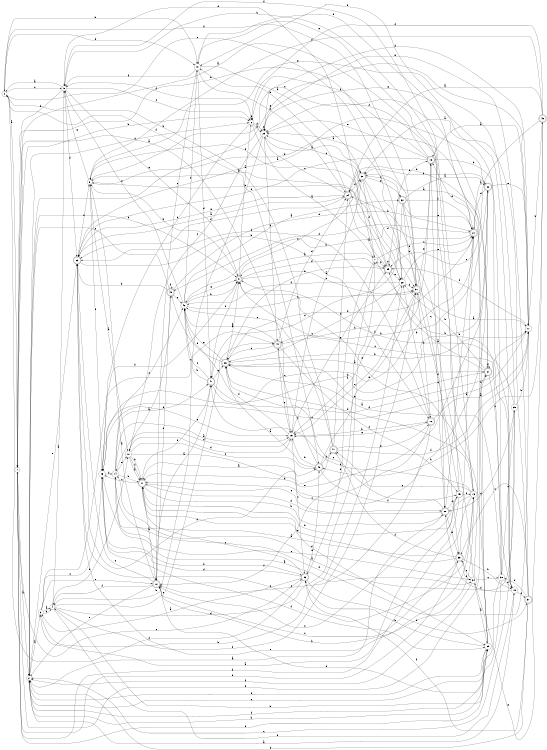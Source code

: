 digraph n40_6 {
__start0 [label="" shape="none"];

rankdir=LR;
size="8,5";

s0 [style="filled", color="black", fillcolor="white" shape="circle", label="0"];
s1 [style="filled", color="black", fillcolor="white" shape="circle", label="1"];
s2 [style="filled", color="black", fillcolor="white" shape="circle", label="2"];
s3 [style="filled", color="black", fillcolor="white" shape="circle", label="3"];
s4 [style="filled", color="black", fillcolor="white" shape="circle", label="4"];
s5 [style="filled", color="black", fillcolor="white" shape="circle", label="5"];
s6 [style="filled", color="black", fillcolor="white" shape="circle", label="6"];
s7 [style="filled", color="black", fillcolor="white" shape="circle", label="7"];
s8 [style="rounded,filled", color="black", fillcolor="white" shape="doublecircle", label="8"];
s9 [style="filled", color="black", fillcolor="white" shape="circle", label="9"];
s10 [style="filled", color="black", fillcolor="white" shape="circle", label="10"];
s11 [style="rounded,filled", color="black", fillcolor="white" shape="doublecircle", label="11"];
s12 [style="rounded,filled", color="black", fillcolor="white" shape="doublecircle", label="12"];
s13 [style="filled", color="black", fillcolor="white" shape="circle", label="13"];
s14 [style="filled", color="black", fillcolor="white" shape="circle", label="14"];
s15 [style="filled", color="black", fillcolor="white" shape="circle", label="15"];
s16 [style="rounded,filled", color="black", fillcolor="white" shape="doublecircle", label="16"];
s17 [style="filled", color="black", fillcolor="white" shape="circle", label="17"];
s18 [style="rounded,filled", color="black", fillcolor="white" shape="doublecircle", label="18"];
s19 [style="filled", color="black", fillcolor="white" shape="circle", label="19"];
s20 [style="rounded,filled", color="black", fillcolor="white" shape="doublecircle", label="20"];
s21 [style="rounded,filled", color="black", fillcolor="white" shape="doublecircle", label="21"];
s22 [style="rounded,filled", color="black", fillcolor="white" shape="doublecircle", label="22"];
s23 [style="rounded,filled", color="black", fillcolor="white" shape="doublecircle", label="23"];
s24 [style="rounded,filled", color="black", fillcolor="white" shape="doublecircle", label="24"];
s25 [style="rounded,filled", color="black", fillcolor="white" shape="doublecircle", label="25"];
s26 [style="rounded,filled", color="black", fillcolor="white" shape="doublecircle", label="26"];
s27 [style="rounded,filled", color="black", fillcolor="white" shape="doublecircle", label="27"];
s28 [style="filled", color="black", fillcolor="white" shape="circle", label="28"];
s29 [style="filled", color="black", fillcolor="white" shape="circle", label="29"];
s30 [style="rounded,filled", color="black", fillcolor="white" shape="doublecircle", label="30"];
s31 [style="rounded,filled", color="black", fillcolor="white" shape="doublecircle", label="31"];
s32 [style="rounded,filled", color="black", fillcolor="white" shape="doublecircle", label="32"];
s33 [style="rounded,filled", color="black", fillcolor="white" shape="doublecircle", label="33"];
s34 [style="filled", color="black", fillcolor="white" shape="circle", label="34"];
s35 [style="filled", color="black", fillcolor="white" shape="circle", label="35"];
s36 [style="rounded,filled", color="black", fillcolor="white" shape="doublecircle", label="36"];
s37 [style="rounded,filled", color="black", fillcolor="white" shape="doublecircle", label="37"];
s38 [style="filled", color="black", fillcolor="white" shape="circle", label="38"];
s39 [style="filled", color="black", fillcolor="white" shape="circle", label="39"];
s40 [style="filled", color="black", fillcolor="white" shape="circle", label="40"];
s41 [style="rounded,filled", color="black", fillcolor="white" shape="doublecircle", label="41"];
s42 [style="filled", color="black", fillcolor="white" shape="circle", label="42"];
s43 [style="filled", color="black", fillcolor="white" shape="circle", label="43"];
s44 [style="rounded,filled", color="black", fillcolor="white" shape="doublecircle", label="44"];
s45 [style="filled", color="black", fillcolor="white" shape="circle", label="45"];
s46 [style="rounded,filled", color="black", fillcolor="white" shape="doublecircle", label="46"];
s47 [style="rounded,filled", color="black", fillcolor="white" shape="doublecircle", label="47"];
s48 [style="rounded,filled", color="black", fillcolor="white" shape="doublecircle", label="48"];
s49 [style="rounded,filled", color="black", fillcolor="white" shape="doublecircle", label="49"];
s0 -> s1 [label="a"];
s0 -> s40 [label="b"];
s0 -> s5 [label="c"];
s0 -> s40 [label="d"];
s0 -> s28 [label="e"];
s0 -> s46 [label="f"];
s1 -> s2 [label="a"];
s1 -> s6 [label="b"];
s1 -> s36 [label="c"];
s1 -> s27 [label="d"];
s1 -> s33 [label="e"];
s1 -> s35 [label="f"];
s2 -> s3 [label="a"];
s2 -> s35 [label="b"];
s2 -> s6 [label="c"];
s2 -> s8 [label="d"];
s2 -> s23 [label="e"];
s2 -> s35 [label="f"];
s3 -> s4 [label="a"];
s3 -> s28 [label="b"];
s3 -> s43 [label="c"];
s3 -> s4 [label="d"];
s3 -> s12 [label="e"];
s3 -> s8 [label="f"];
s4 -> s5 [label="a"];
s4 -> s10 [label="b"];
s4 -> s44 [label="c"];
s4 -> s7 [label="d"];
s4 -> s19 [label="e"];
s4 -> s31 [label="f"];
s5 -> s0 [label="a"];
s5 -> s1 [label="b"];
s5 -> s6 [label="c"];
s5 -> s23 [label="d"];
s5 -> s8 [label="e"];
s5 -> s13 [label="f"];
s6 -> s7 [label="a"];
s6 -> s29 [label="b"];
s6 -> s43 [label="c"];
s6 -> s29 [label="d"];
s6 -> s6 [label="e"];
s6 -> s5 [label="f"];
s7 -> s8 [label="a"];
s7 -> s25 [label="b"];
s7 -> s21 [label="c"];
s7 -> s5 [label="d"];
s7 -> s36 [label="e"];
s7 -> s12 [label="f"];
s8 -> s6 [label="a"];
s8 -> s9 [label="b"];
s8 -> s30 [label="c"];
s8 -> s25 [label="d"];
s8 -> s31 [label="e"];
s8 -> s41 [label="f"];
s9 -> s10 [label="a"];
s9 -> s28 [label="b"];
s9 -> s27 [label="c"];
s9 -> s28 [label="d"];
s9 -> s5 [label="e"];
s9 -> s43 [label="f"];
s10 -> s11 [label="a"];
s10 -> s11 [label="b"];
s10 -> s46 [label="c"];
s10 -> s15 [label="d"];
s10 -> s22 [label="e"];
s10 -> s11 [label="f"];
s11 -> s12 [label="a"];
s11 -> s20 [label="b"];
s11 -> s43 [label="c"];
s11 -> s35 [label="d"];
s11 -> s20 [label="e"];
s11 -> s41 [label="f"];
s12 -> s9 [label="a"];
s12 -> s13 [label="b"];
s12 -> s23 [label="c"];
s12 -> s48 [label="d"];
s12 -> s2 [label="e"];
s12 -> s4 [label="f"];
s13 -> s14 [label="a"];
s13 -> s11 [label="b"];
s13 -> s41 [label="c"];
s13 -> s26 [label="d"];
s13 -> s47 [label="e"];
s13 -> s29 [label="f"];
s14 -> s15 [label="a"];
s14 -> s11 [label="b"];
s14 -> s34 [label="c"];
s14 -> s41 [label="d"];
s14 -> s10 [label="e"];
s14 -> s42 [label="f"];
s15 -> s1 [label="a"];
s15 -> s16 [label="b"];
s15 -> s36 [label="c"];
s15 -> s14 [label="d"];
s15 -> s25 [label="e"];
s15 -> s42 [label="f"];
s16 -> s17 [label="a"];
s16 -> s28 [label="b"];
s16 -> s12 [label="c"];
s16 -> s11 [label="d"];
s16 -> s15 [label="e"];
s16 -> s23 [label="f"];
s17 -> s18 [label="a"];
s17 -> s49 [label="b"];
s17 -> s43 [label="c"];
s17 -> s14 [label="d"];
s17 -> s2 [label="e"];
s17 -> s25 [label="f"];
s18 -> s1 [label="a"];
s18 -> s19 [label="b"];
s18 -> s20 [label="c"];
s18 -> s23 [label="d"];
s18 -> s29 [label="e"];
s18 -> s6 [label="f"];
s19 -> s2 [label="a"];
s19 -> s7 [label="b"];
s19 -> s8 [label="c"];
s19 -> s20 [label="d"];
s19 -> s29 [label="e"];
s19 -> s37 [label="f"];
s20 -> s2 [label="a"];
s20 -> s21 [label="b"];
s20 -> s26 [label="c"];
s20 -> s11 [label="d"];
s20 -> s33 [label="e"];
s20 -> s45 [label="f"];
s21 -> s22 [label="a"];
s21 -> s42 [label="b"];
s21 -> s43 [label="c"];
s21 -> s18 [label="d"];
s21 -> s40 [label="e"];
s21 -> s48 [label="f"];
s22 -> s23 [label="a"];
s22 -> s44 [label="b"];
s22 -> s11 [label="c"];
s22 -> s21 [label="d"];
s22 -> s17 [label="e"];
s22 -> s30 [label="f"];
s23 -> s24 [label="a"];
s23 -> s16 [label="b"];
s23 -> s13 [label="c"];
s23 -> s46 [label="d"];
s23 -> s13 [label="e"];
s23 -> s9 [label="f"];
s24 -> s25 [label="a"];
s24 -> s40 [label="b"];
s24 -> s29 [label="c"];
s24 -> s23 [label="d"];
s24 -> s23 [label="e"];
s24 -> s30 [label="f"];
s25 -> s9 [label="a"];
s25 -> s26 [label="b"];
s25 -> s29 [label="c"];
s25 -> s25 [label="d"];
s25 -> s28 [label="e"];
s25 -> s18 [label="f"];
s26 -> s27 [label="a"];
s26 -> s17 [label="b"];
s26 -> s8 [label="c"];
s26 -> s21 [label="d"];
s26 -> s42 [label="e"];
s26 -> s48 [label="f"];
s27 -> s25 [label="a"];
s27 -> s28 [label="b"];
s27 -> s38 [label="c"];
s27 -> s24 [label="d"];
s27 -> s26 [label="e"];
s27 -> s27 [label="f"];
s28 -> s29 [label="a"];
s28 -> s15 [label="b"];
s28 -> s26 [label="c"];
s28 -> s31 [label="d"];
s28 -> s21 [label="e"];
s28 -> s42 [label="f"];
s29 -> s30 [label="a"];
s29 -> s4 [label="b"];
s29 -> s10 [label="c"];
s29 -> s17 [label="d"];
s29 -> s29 [label="e"];
s29 -> s44 [label="f"];
s30 -> s15 [label="a"];
s30 -> s31 [label="b"];
s30 -> s32 [label="c"];
s30 -> s31 [label="d"];
s30 -> s32 [label="e"];
s30 -> s7 [label="f"];
s31 -> s17 [label="a"];
s31 -> s1 [label="b"];
s31 -> s15 [label="c"];
s31 -> s16 [label="d"];
s31 -> s18 [label="e"];
s31 -> s0 [label="f"];
s32 -> s22 [label="a"];
s32 -> s31 [label="b"];
s32 -> s33 [label="c"];
s32 -> s41 [label="d"];
s32 -> s21 [label="e"];
s32 -> s21 [label="f"];
s33 -> s21 [label="a"];
s33 -> s19 [label="b"];
s33 -> s12 [label="c"];
s33 -> s34 [label="d"];
s33 -> s11 [label="e"];
s33 -> s47 [label="f"];
s34 -> s35 [label="a"];
s34 -> s27 [label="b"];
s34 -> s38 [label="c"];
s34 -> s24 [label="d"];
s34 -> s33 [label="e"];
s34 -> s2 [label="f"];
s35 -> s30 [label="a"];
s35 -> s36 [label="b"];
s35 -> s2 [label="c"];
s35 -> s9 [label="d"];
s35 -> s8 [label="e"];
s35 -> s2 [label="f"];
s36 -> s3 [label="a"];
s36 -> s37 [label="b"];
s36 -> s11 [label="c"];
s36 -> s43 [label="d"];
s36 -> s46 [label="e"];
s36 -> s0 [label="f"];
s37 -> s30 [label="a"];
s37 -> s38 [label="b"];
s37 -> s33 [label="c"];
s37 -> s2 [label="d"];
s37 -> s29 [label="e"];
s37 -> s36 [label="f"];
s38 -> s26 [label="a"];
s38 -> s4 [label="b"];
s38 -> s39 [label="c"];
s38 -> s19 [label="d"];
s38 -> s12 [label="e"];
s38 -> s40 [label="f"];
s39 -> s14 [label="a"];
s39 -> s17 [label="b"];
s39 -> s2 [label="c"];
s39 -> s20 [label="d"];
s39 -> s9 [label="e"];
s39 -> s8 [label="f"];
s40 -> s30 [label="a"];
s40 -> s24 [label="b"];
s40 -> s12 [label="c"];
s40 -> s41 [label="d"];
s40 -> s20 [label="e"];
s40 -> s5 [label="f"];
s41 -> s12 [label="a"];
s41 -> s42 [label="b"];
s41 -> s42 [label="c"];
s41 -> s22 [label="d"];
s41 -> s26 [label="e"];
s41 -> s17 [label="f"];
s42 -> s32 [label="a"];
s42 -> s8 [label="b"];
s42 -> s31 [label="c"];
s42 -> s40 [label="d"];
s42 -> s8 [label="e"];
s42 -> s5 [label="f"];
s43 -> s34 [label="a"];
s43 -> s36 [label="b"];
s43 -> s44 [label="c"];
s43 -> s14 [label="d"];
s43 -> s15 [label="e"];
s43 -> s35 [label="f"];
s44 -> s42 [label="a"];
s44 -> s18 [label="b"];
s44 -> s26 [label="c"];
s44 -> s24 [label="d"];
s44 -> s15 [label="e"];
s44 -> s45 [label="f"];
s45 -> s3 [label="a"];
s45 -> s5 [label="b"];
s45 -> s12 [label="c"];
s45 -> s1 [label="d"];
s45 -> s13 [label="e"];
s45 -> s31 [label="f"];
s46 -> s26 [label="a"];
s46 -> s15 [label="b"];
s46 -> s44 [label="c"];
s46 -> s47 [label="d"];
s46 -> s31 [label="e"];
s46 -> s45 [label="f"];
s47 -> s11 [label="a"];
s47 -> s0 [label="b"];
s47 -> s42 [label="c"];
s47 -> s24 [label="d"];
s47 -> s16 [label="e"];
s47 -> s17 [label="f"];
s48 -> s10 [label="a"];
s48 -> s23 [label="b"];
s48 -> s2 [label="c"];
s48 -> s21 [label="d"];
s48 -> s42 [label="e"];
s48 -> s48 [label="f"];
s49 -> s24 [label="a"];
s49 -> s46 [label="b"];
s49 -> s25 [label="c"];
s49 -> s6 [label="d"];
s49 -> s34 [label="e"];
s49 -> s9 [label="f"];

}